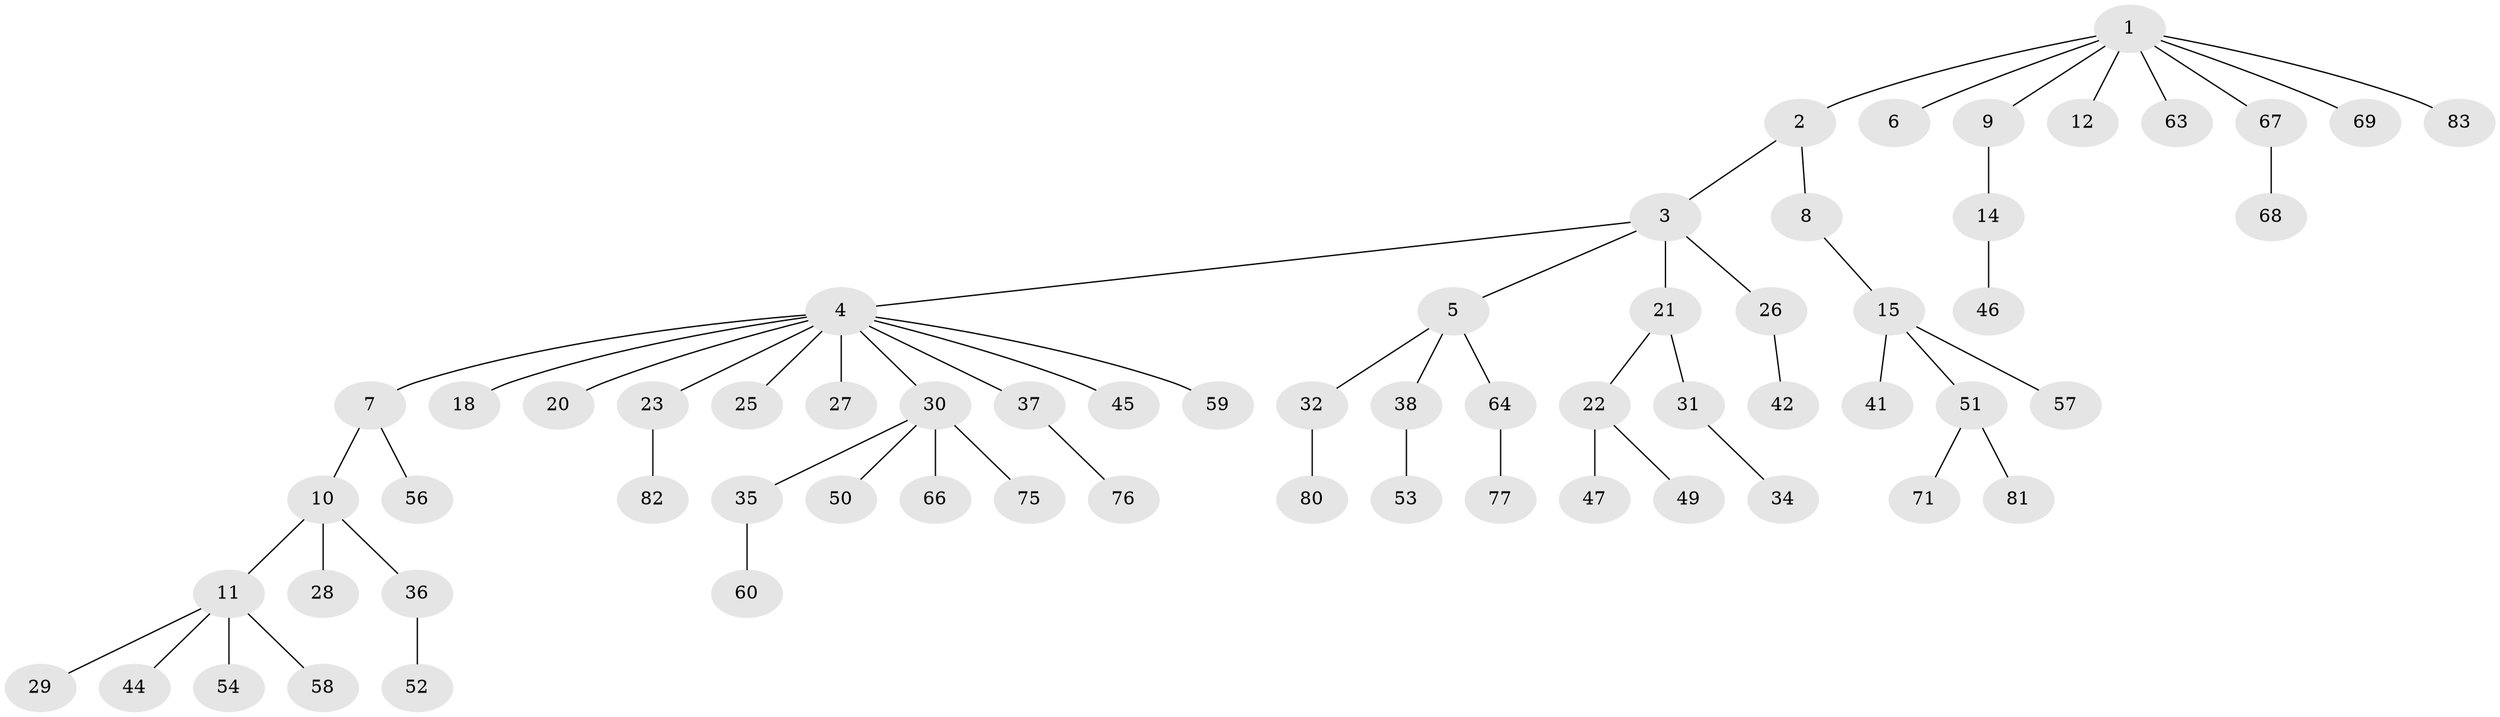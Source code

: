 // original degree distribution, {5: 0.046511627906976744, 4: 0.05813953488372093, 6: 0.023255813953488372, 3: 0.10465116279069768, 1: 0.5348837209302325, 2: 0.22093023255813954, 7: 0.011627906976744186}
// Generated by graph-tools (version 1.1) at 2025/42/03/06/25 10:42:04]
// undirected, 63 vertices, 62 edges
graph export_dot {
graph [start="1"]
  node [color=gray90,style=filled];
  1 [super="+13"];
  2 [super="+79"];
  3;
  4 [super="+16"];
  5 [super="+17"];
  6;
  7 [super="+84"];
  8;
  9 [super="+39"];
  10;
  11 [super="+62"];
  12;
  14;
  15 [super="+19"];
  18 [super="+24"];
  20 [super="+33"];
  21;
  22 [super="+85"];
  23 [super="+48"];
  25;
  26 [super="+72"];
  27;
  28 [super="+43"];
  29 [super="+55"];
  30 [super="+74"];
  31;
  32;
  34;
  35;
  36 [super="+40"];
  37;
  38;
  41;
  42;
  44;
  45;
  46;
  47;
  49;
  50;
  51 [super="+65"];
  52 [super="+61"];
  53;
  54;
  56;
  57;
  58 [super="+86"];
  59;
  60;
  63;
  64 [super="+73"];
  66;
  67;
  68 [super="+70"];
  69;
  71 [super="+78"];
  75;
  76;
  77;
  80;
  81;
  82;
  83;
  1 -- 2;
  1 -- 6;
  1 -- 9;
  1 -- 12;
  1 -- 83;
  1 -- 67;
  1 -- 69;
  1 -- 63;
  2 -- 3;
  2 -- 8;
  3 -- 4;
  3 -- 5;
  3 -- 21;
  3 -- 26;
  4 -- 7;
  4 -- 18;
  4 -- 20;
  4 -- 59;
  4 -- 37;
  4 -- 23;
  4 -- 25;
  4 -- 27;
  4 -- 45;
  4 -- 30;
  5 -- 32;
  5 -- 64;
  5 -- 38;
  7 -- 10;
  7 -- 56;
  8 -- 15;
  9 -- 14;
  10 -- 11;
  10 -- 28;
  10 -- 36;
  11 -- 29;
  11 -- 44;
  11 -- 54;
  11 -- 58;
  14 -- 46;
  15 -- 41;
  15 -- 51;
  15 -- 57;
  21 -- 22;
  21 -- 31;
  22 -- 47;
  22 -- 49;
  23 -- 82;
  26 -- 42;
  30 -- 35;
  30 -- 50;
  30 -- 66;
  30 -- 75;
  31 -- 34;
  32 -- 80;
  35 -- 60;
  36 -- 52;
  37 -- 76;
  38 -- 53;
  51 -- 81;
  51 -- 71;
  64 -- 77;
  67 -- 68;
}
